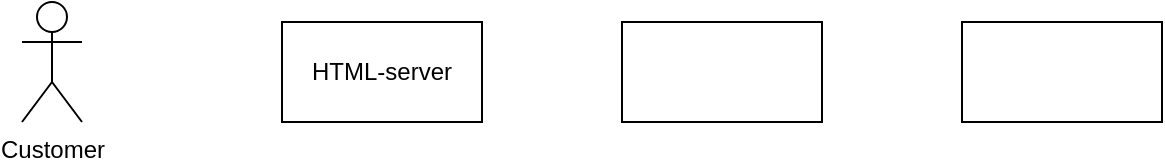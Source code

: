 <mxfile version="14.4.5" type="github">
  <diagram id="2ORULyKUraoqu3Yf6mNr" name="Page-1">
    <mxGraphModel dx="818" dy="526" grid="1" gridSize="10" guides="1" tooltips="1" connect="1" arrows="1" fold="1" page="1" pageScale="1" pageWidth="1169" pageHeight="1654" math="0" shadow="0">
      <root>
        <mxCell id="0" />
        <mxCell id="1" parent="0" />
        <mxCell id="6zVq_JOS9x9FdNU69iAo-1" value="Customer" style="shape=umlActor;verticalLabelPosition=bottom;verticalAlign=top;html=1;outlineConnect=0;" vertex="1" parent="1">
          <mxGeometry x="90" y="250" width="30" height="60" as="geometry" />
        </mxCell>
        <mxCell id="6zVq_JOS9x9FdNU69iAo-2" value="HTML-server" style="rounded=0;whiteSpace=wrap;html=1;" vertex="1" parent="1">
          <mxGeometry x="220" y="260" width="100" height="50" as="geometry" />
        </mxCell>
        <mxCell id="6zVq_JOS9x9FdNU69iAo-4" value="" style="rounded=0;whiteSpace=wrap;html=1;" vertex="1" parent="1">
          <mxGeometry x="390" y="260" width="100" height="50" as="geometry" />
        </mxCell>
        <mxCell id="6zVq_JOS9x9FdNU69iAo-5" value="" style="rounded=0;whiteSpace=wrap;html=1;" vertex="1" parent="1">
          <mxGeometry x="560" y="260" width="100" height="50" as="geometry" />
        </mxCell>
      </root>
    </mxGraphModel>
  </diagram>
</mxfile>
